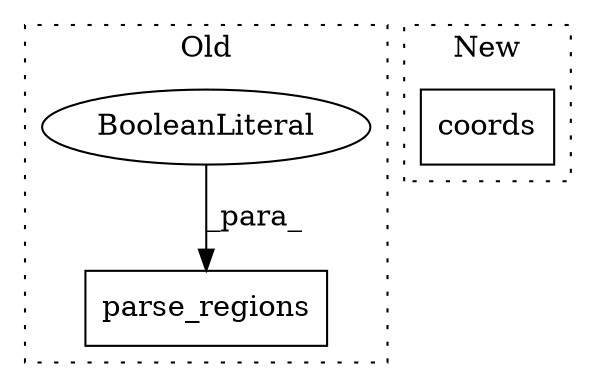 digraph G {
subgraph cluster0 {
1 [label="parse_regions" a="32" s="16773,16817" l="14,1" shape="box"];
3 [label="BooleanLiteral" a="9" s="16797" l="5" shape="ellipse"];
label = "Old";
style="dotted";
}
subgraph cluster1 {
2 [label="coords" a="32" s="16829,16901" l="7,1" shape="box"];
label = "New";
style="dotted";
}
3 -> 1 [label="_para_"];
}